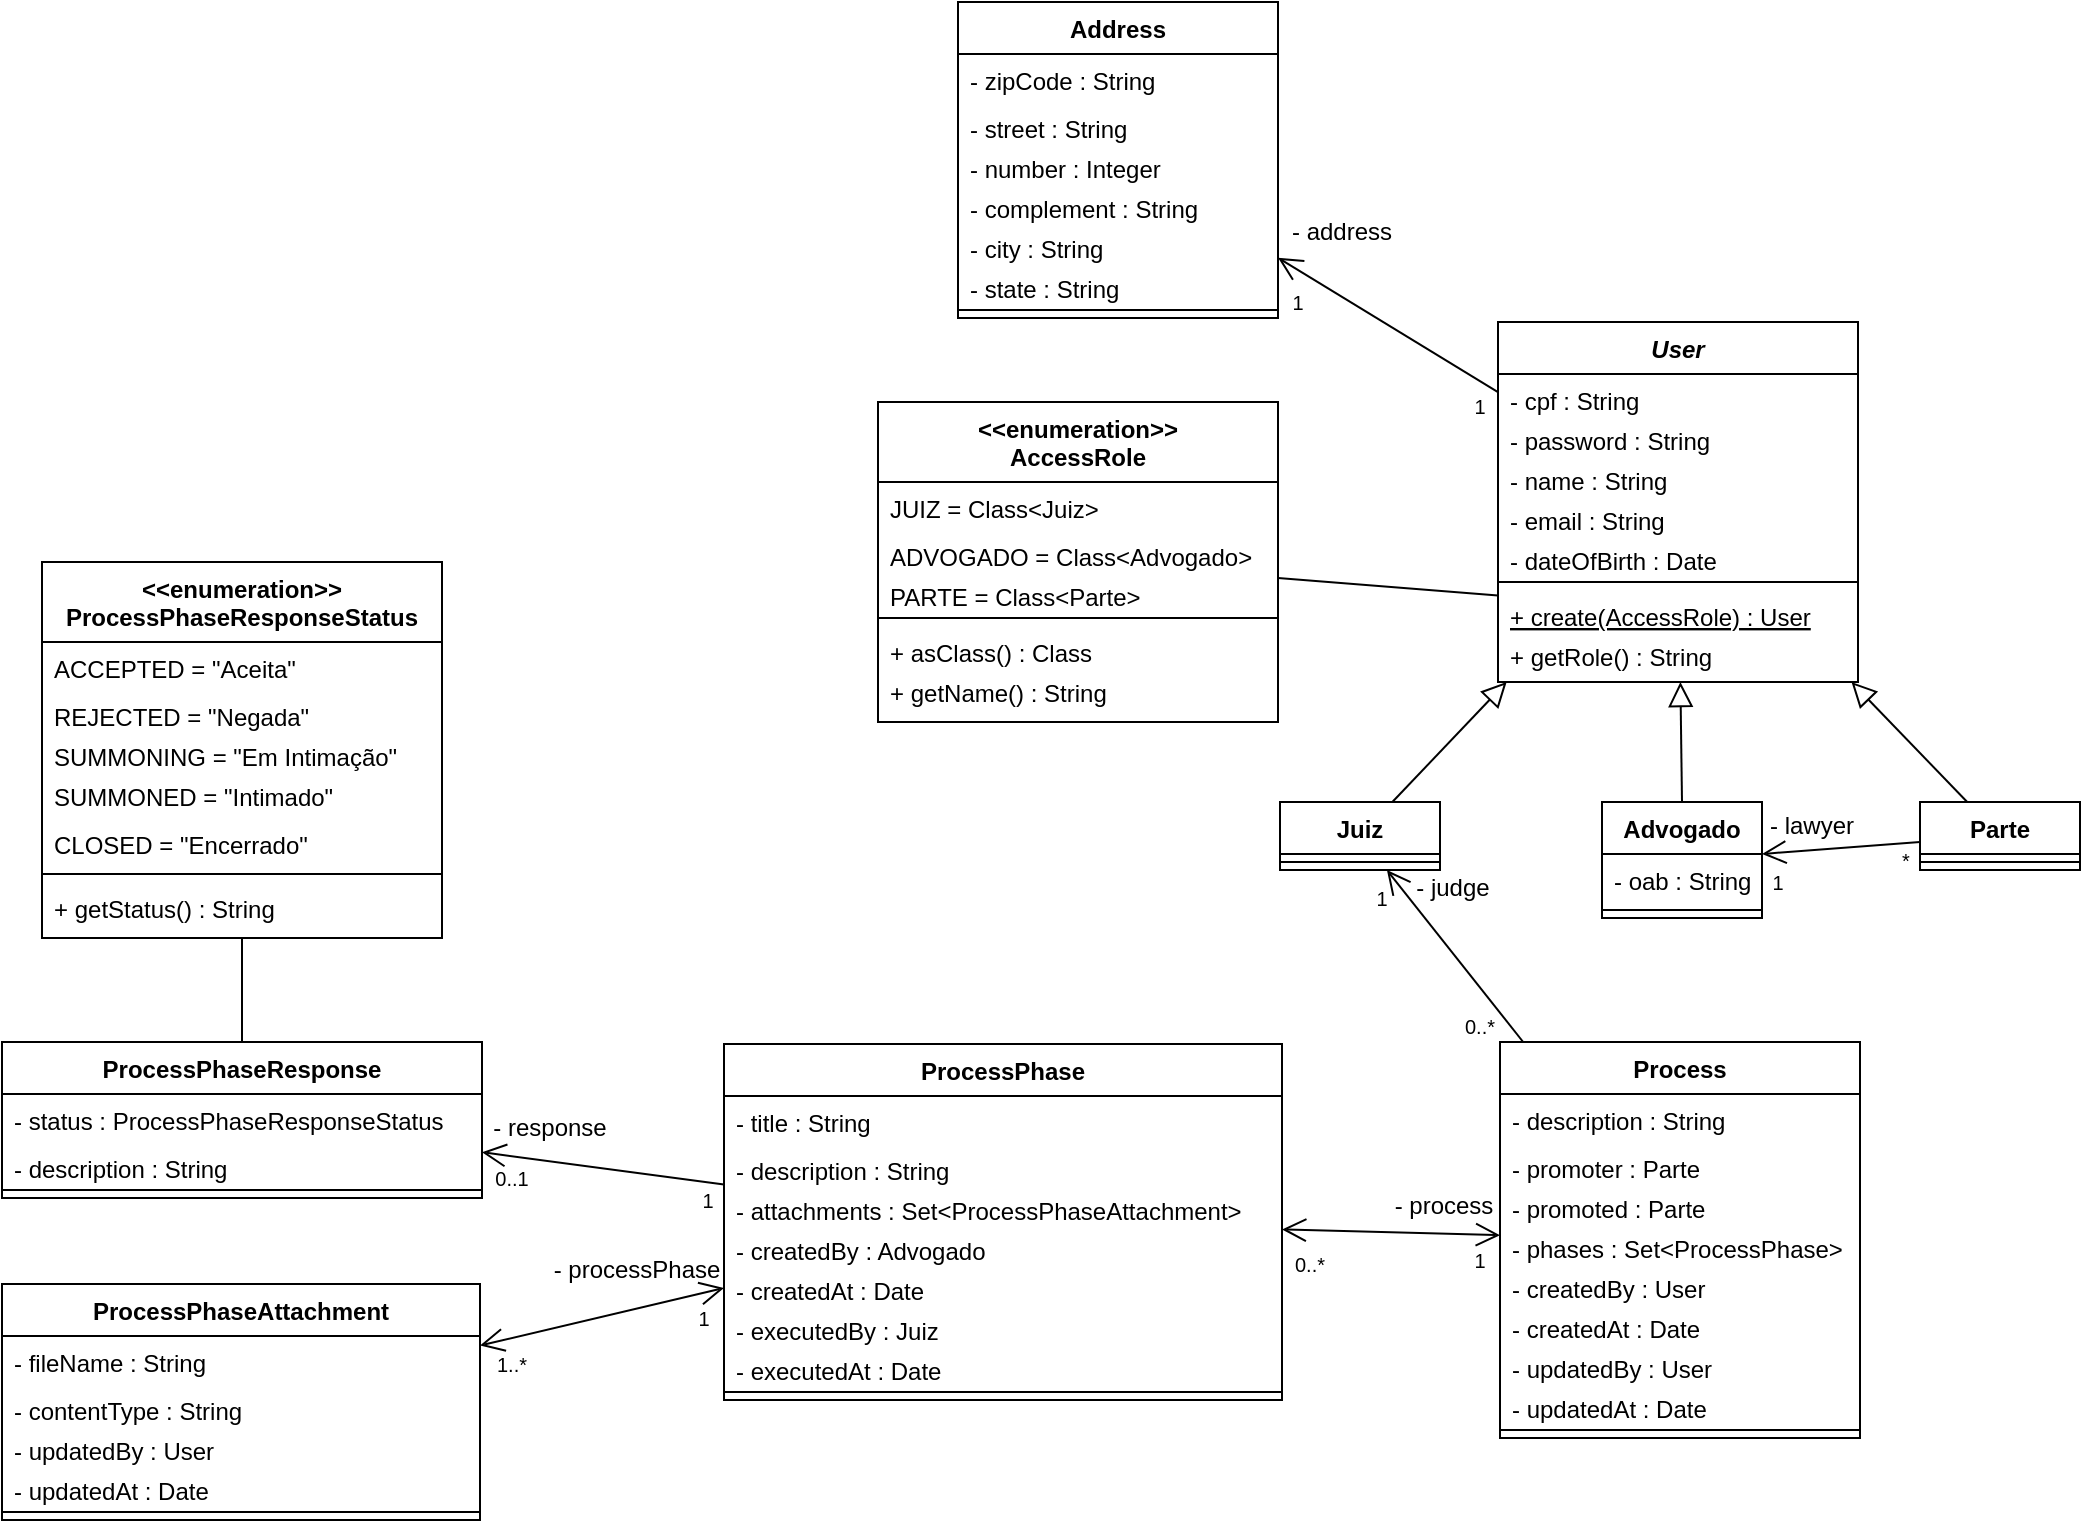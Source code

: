 <mxfile version="13.1.14" type="device"><diagram id="6S3VoRdtZL6RZaNprS9i" name="Page-1"><mxGraphModel dx="2210" dy="1902" grid="1" gridSize="10" guides="1" tooltips="1" connect="1" arrows="1" fold="1" page="1" pageScale="1" pageWidth="850" pageHeight="1100" math="0" shadow="0"><root><mxCell id="0"/><mxCell id="1" parent="0"/><mxCell id="k--A_4t7q9TwzMgmpBIO-10" value="" style="endArrow=open;html=1;endSize=10;startSize=10;endFill=0;" parent="1" source="k--A_4t7q9TwzMgmpBIO-1" target="k--A_4t7q9TwzMgmpBIO-6" edge="1"><mxGeometry width="50" height="50" relative="1" as="geometry"><mxPoint x="400" y="440" as="sourcePoint"/><mxPoint x="450" y="390" as="targetPoint"/></mxGeometry></mxCell><mxCell id="k--A_4t7q9TwzMgmpBIO-11" value="- address" style="text;html=1;strokeColor=none;fillColor=none;align=center;verticalAlign=middle;whiteSpace=wrap;rounded=0;" parent="1" vertex="1"><mxGeometry x="1" y="25" width="60" height="20" as="geometry"/></mxCell><mxCell id="k--A_4t7q9TwzMgmpBIO-12" value="1" style="text;html=1;strokeColor=none;fillColor=none;align=center;verticalAlign=middle;whiteSpace=wrap;rounded=0;fontSize=10;" parent="1" vertex="1"><mxGeometry x="90" y="112" width="20" height="20" as="geometry"/></mxCell><mxCell id="k--A_4t7q9TwzMgmpBIO-13" value="1" style="text;html=1;strokeColor=none;fillColor=none;align=center;verticalAlign=middle;whiteSpace=wrap;rounded=0;fontSize=10;" parent="1" vertex="1"><mxGeometry x="-1" y="60" width="20" height="20" as="geometry"/></mxCell><mxCell id="k--A_4t7q9TwzMgmpBIO-1" value="User" style="swimlane;fontStyle=3;align=center;verticalAlign=top;childLayout=stackLayout;horizontal=1;startSize=26;horizontalStack=0;resizeParent=1;resizeParentMax=0;resizeLast=0;collapsible=1;marginBottom=0;" parent="1" vertex="1"><mxGeometry x="109" y="80" width="180" height="180" as="geometry"/></mxCell><mxCell id="IoMjFtS5wsf2qLpMjMfq-5" value="- cpf : String" style="text;strokeColor=none;fillColor=none;align=left;verticalAlign=top;spacingLeft=4;spacingRight=4;overflow=hidden;rotatable=0;points=[[0,0.5],[1,0.5]];portConstraint=eastwest;" parent="k--A_4t7q9TwzMgmpBIO-1" vertex="1"><mxGeometry y="26" width="180" height="20" as="geometry"/></mxCell><mxCell id="IoMjFtS5wsf2qLpMjMfq-7" value="- password : String" style="text;strokeColor=none;fillColor=none;align=left;verticalAlign=top;spacingLeft=4;spacingRight=4;overflow=hidden;rotatable=0;points=[[0,0.5],[1,0.5]];portConstraint=eastwest;" parent="k--A_4t7q9TwzMgmpBIO-1" vertex="1"><mxGeometry y="46" width="180" height="20" as="geometry"/></mxCell><mxCell id="IoMjFtS5wsf2qLpMjMfq-6" value="- name : String" style="text;strokeColor=none;fillColor=none;align=left;verticalAlign=top;spacingLeft=4;spacingRight=4;overflow=hidden;rotatable=0;points=[[0,0.5],[1,0.5]];portConstraint=eastwest;" parent="k--A_4t7q9TwzMgmpBIO-1" vertex="1"><mxGeometry y="66" width="180" height="20" as="geometry"/></mxCell><mxCell id="k--A_4t7q9TwzMgmpBIO-2" value="- email : String" style="text;strokeColor=none;fillColor=none;align=left;verticalAlign=top;spacingLeft=4;spacingRight=4;overflow=hidden;rotatable=0;points=[[0,0.5],[1,0.5]];portConstraint=eastwest;" parent="k--A_4t7q9TwzMgmpBIO-1" vertex="1"><mxGeometry y="86" width="180" height="20" as="geometry"/></mxCell><mxCell id="S4vUujmIKnq01UKm4JmC-1" value="- dateOfBirth : Date" style="text;strokeColor=none;fillColor=none;align=left;verticalAlign=top;spacingLeft=4;spacingRight=4;overflow=hidden;rotatable=0;points=[[0,0.5],[1,0.5]];portConstraint=eastwest;" vertex="1" parent="k--A_4t7q9TwzMgmpBIO-1"><mxGeometry y="106" width="180" height="20" as="geometry"/></mxCell><mxCell id="k--A_4t7q9TwzMgmpBIO-3" value="" style="line;strokeWidth=1;fillColor=none;align=left;verticalAlign=middle;spacingTop=-1;spacingLeft=3;spacingRight=3;rotatable=0;labelPosition=right;points=[];portConstraint=eastwest;" parent="k--A_4t7q9TwzMgmpBIO-1" vertex="1"><mxGeometry y="126" width="180" height="8" as="geometry"/></mxCell><mxCell id="IoMjFtS5wsf2qLpMjMfq-9" value="+ create(AccessRole) : User" style="text;strokeColor=none;fillColor=none;align=left;verticalAlign=top;spacingLeft=4;spacingRight=4;overflow=hidden;rotatable=0;points=[[0,0.5],[1,0.5]];portConstraint=eastwest;fontStyle=4" parent="k--A_4t7q9TwzMgmpBIO-1" vertex="1"><mxGeometry y="134" width="180" height="20" as="geometry"/></mxCell><mxCell id="IoMjFtS5wsf2qLpMjMfq-10" value="+ getRole() : String" style="text;strokeColor=none;fillColor=none;align=left;verticalAlign=top;spacingLeft=4;spacingRight=4;overflow=hidden;rotatable=0;points=[[0,0.5],[1,0.5]];portConstraint=eastwest;" parent="k--A_4t7q9TwzMgmpBIO-1" vertex="1"><mxGeometry y="154" width="180" height="26" as="geometry"/></mxCell><mxCell id="IoMjFtS5wsf2qLpMjMfq-17" value="Juiz" style="swimlane;fontStyle=1;align=center;verticalAlign=top;childLayout=stackLayout;horizontal=1;startSize=26;horizontalStack=0;resizeParent=1;resizeParentMax=0;resizeLast=0;collapsible=1;marginBottom=0;" parent="1" vertex="1"><mxGeometry y="320" width="80" height="34" as="geometry"/></mxCell><mxCell id="IoMjFtS5wsf2qLpMjMfq-18" value="" style="line;strokeWidth=1;fillColor=none;align=left;verticalAlign=middle;spacingTop=-1;spacingLeft=3;spacingRight=3;rotatable=0;labelPosition=right;points=[];portConstraint=eastwest;" parent="IoMjFtS5wsf2qLpMjMfq-17" vertex="1"><mxGeometry y="26" width="80" height="8" as="geometry"/></mxCell><mxCell id="IoMjFtS5wsf2qLpMjMfq-11" value="Advogado" style="swimlane;fontStyle=1;align=center;verticalAlign=top;childLayout=stackLayout;horizontal=1;startSize=26;horizontalStack=0;resizeParent=1;resizeParentMax=0;resizeLast=0;collapsible=1;marginBottom=0;" parent="1" vertex="1"><mxGeometry x="161" y="320" width="80" height="58" as="geometry"/></mxCell><mxCell id="IoMjFtS5wsf2qLpMjMfq-12" value="- oab : String" style="text;strokeColor=none;fillColor=none;align=left;verticalAlign=top;spacingLeft=4;spacingRight=4;overflow=hidden;rotatable=0;points=[[0,0.5],[1,0.5]];portConstraint=eastwest;" parent="IoMjFtS5wsf2qLpMjMfq-11" vertex="1"><mxGeometry y="26" width="80" height="24" as="geometry"/></mxCell><mxCell id="IoMjFtS5wsf2qLpMjMfq-13" value="" style="line;strokeWidth=1;fillColor=none;align=left;verticalAlign=middle;spacingTop=-1;spacingLeft=3;spacingRight=3;rotatable=0;labelPosition=right;points=[];portConstraint=eastwest;" parent="IoMjFtS5wsf2qLpMjMfq-11" vertex="1"><mxGeometry y="50" width="80" height="8" as="geometry"/></mxCell><mxCell id="IoMjFtS5wsf2qLpMjMfq-14" value="Parte" style="swimlane;fontStyle=1;align=center;verticalAlign=top;childLayout=stackLayout;horizontal=1;startSize=26;horizontalStack=0;resizeParent=1;resizeParentMax=0;resizeLast=0;collapsible=1;marginBottom=0;" parent="1" vertex="1"><mxGeometry x="320" y="320" width="80" height="34" as="geometry"/></mxCell><mxCell id="IoMjFtS5wsf2qLpMjMfq-16" value="" style="line;strokeWidth=1;fillColor=none;align=left;verticalAlign=middle;spacingTop=-1;spacingLeft=3;spacingRight=3;rotatable=0;labelPosition=right;points=[];portConstraint=eastwest;" parent="IoMjFtS5wsf2qLpMjMfq-14" vertex="1"><mxGeometry y="26" width="80" height="8" as="geometry"/></mxCell><mxCell id="IoMjFtS5wsf2qLpMjMfq-19" value="" style="endArrow=open;html=1;endSize=10;startSize=10;endFill=0;" parent="1" source="IoMjFtS5wsf2qLpMjMfq-14" target="IoMjFtS5wsf2qLpMjMfq-11" edge="1"><mxGeometry width="50" height="50" relative="1" as="geometry"><mxPoint x="299" y="299.083" as="sourcePoint"/><mxPoint x="410" y="289.998" as="targetPoint"/></mxGeometry></mxCell><mxCell id="IoMjFtS5wsf2qLpMjMfq-20" value="1" style="text;html=1;strokeColor=none;fillColor=none;align=center;verticalAlign=middle;whiteSpace=wrap;rounded=0;fontSize=10;" parent="1" vertex="1"><mxGeometry x="239" y="350" width="20" height="20" as="geometry"/></mxCell><mxCell id="IoMjFtS5wsf2qLpMjMfq-22" value="- lawyer" style="text;html=1;strokeColor=none;fillColor=none;align=center;verticalAlign=middle;whiteSpace=wrap;rounded=0;" parent="1" vertex="1"><mxGeometry x="236" y="322" width="60" height="20" as="geometry"/></mxCell><mxCell id="IoMjFtS5wsf2qLpMjMfq-23" value="*" style="text;html=1;strokeColor=none;fillColor=none;align=center;verticalAlign=middle;whiteSpace=wrap;rounded=0;fontSize=10;" parent="1" vertex="1"><mxGeometry x="303" y="339" width="20" height="20" as="geometry"/></mxCell><mxCell id="IoMjFtS5wsf2qLpMjMfq-24" value="" style="endArrow=block;html=1;endSize=10;startSize=10;endFill=0;" parent="1" source="IoMjFtS5wsf2qLpMjMfq-14" target="k--A_4t7q9TwzMgmpBIO-1" edge="1"><mxGeometry width="50" height="50" relative="1" as="geometry"><mxPoint x="303" y="282.124" as="sourcePoint"/><mxPoint x="414" y="260.003" as="targetPoint"/></mxGeometry></mxCell><mxCell id="IoMjFtS5wsf2qLpMjMfq-25" value="" style="endArrow=block;html=1;endSize=10;startSize=10;endFill=0;exitX=0.5;exitY=0;exitDx=0;exitDy=0;" parent="1" source="IoMjFtS5wsf2qLpMjMfq-11" target="k--A_4t7q9TwzMgmpBIO-1" edge="1"><mxGeometry width="50" height="50" relative="1" as="geometry"><mxPoint x="354.537" y="330" as="sourcePoint"/><mxPoint x="240" y="270" as="targetPoint"/></mxGeometry></mxCell><mxCell id="IoMjFtS5wsf2qLpMjMfq-26" value="" style="endArrow=block;html=1;endSize=10;startSize=10;endFill=0;" parent="1" source="IoMjFtS5wsf2qLpMjMfq-17" target="k--A_4t7q9TwzMgmpBIO-1" edge="1"><mxGeometry width="50" height="50" relative="1" as="geometry"><mxPoint x="211" y="330" as="sourcePoint"/><mxPoint x="210" y="250" as="targetPoint"/></mxGeometry></mxCell><mxCell id="IoMjFtS5wsf2qLpMjMfq-42" value="" style="endArrow=none;html=1;endSize=10;startSize=10;endFill=0;" parent="1" source="IoMjFtS5wsf2qLpMjMfq-9" target="IoMjFtS5wsf2qLpMjMfq-32" edge="1"><mxGeometry width="50" height="50" relative="1" as="geometry"><mxPoint x="320.001" y="215" as="sourcePoint"/><mxPoint x="391.866" y="135" as="targetPoint"/></mxGeometry></mxCell><mxCell id="k--A_4t7q9TwzMgmpBIO-6" value="Address" style="swimlane;fontStyle=1;align=center;verticalAlign=top;childLayout=stackLayout;horizontal=1;startSize=26;horizontalStack=0;resizeParent=1;resizeParentMax=0;resizeLast=0;collapsible=1;marginBottom=0;" parent="1" vertex="1"><mxGeometry x="-161" y="-80" width="160" height="158" as="geometry"/></mxCell><mxCell id="k--A_4t7q9TwzMgmpBIO-7" value="- zipCode : String" style="text;strokeColor=none;fillColor=none;align=left;verticalAlign=top;spacingLeft=4;spacingRight=4;overflow=hidden;rotatable=0;points=[[0,0.5],[1,0.5]];portConstraint=eastwest;" parent="k--A_4t7q9TwzMgmpBIO-6" vertex="1"><mxGeometry y="26" width="160" height="24" as="geometry"/></mxCell><mxCell id="IoMjFtS5wsf2qLpMjMfq-28" value="- street : String" style="text;strokeColor=none;fillColor=none;align=left;verticalAlign=top;spacingLeft=4;spacingRight=4;overflow=hidden;rotatable=0;points=[[0,0.5],[1,0.5]];portConstraint=eastwest;" parent="k--A_4t7q9TwzMgmpBIO-6" vertex="1"><mxGeometry y="50" width="160" height="20" as="geometry"/></mxCell><mxCell id="IoMjFtS5wsf2qLpMjMfq-29" value="- number : Integer" style="text;strokeColor=none;fillColor=none;align=left;verticalAlign=top;spacingLeft=4;spacingRight=4;overflow=hidden;rotatable=0;points=[[0,0.5],[1,0.5]];portConstraint=eastwest;" parent="k--A_4t7q9TwzMgmpBIO-6" vertex="1"><mxGeometry y="70" width="160" height="20" as="geometry"/></mxCell><mxCell id="IoMjFtS5wsf2qLpMjMfq-30" value="- complement : String" style="text;strokeColor=none;fillColor=none;align=left;verticalAlign=top;spacingLeft=4;spacingRight=4;overflow=hidden;rotatable=0;points=[[0,0.5],[1,0.5]];portConstraint=eastwest;" parent="k--A_4t7q9TwzMgmpBIO-6" vertex="1"><mxGeometry y="90" width="160" height="20" as="geometry"/></mxCell><mxCell id="IoMjFtS5wsf2qLpMjMfq-31" value="- city : String" style="text;strokeColor=none;fillColor=none;align=left;verticalAlign=top;spacingLeft=4;spacingRight=4;overflow=hidden;rotatable=0;points=[[0,0.5],[1,0.5]];portConstraint=eastwest;" parent="k--A_4t7q9TwzMgmpBIO-6" vertex="1"><mxGeometry y="110" width="160" height="20" as="geometry"/></mxCell><mxCell id="IoMjFtS5wsf2qLpMjMfq-27" value="- state : String" style="text;strokeColor=none;fillColor=none;align=left;verticalAlign=top;spacingLeft=4;spacingRight=4;overflow=hidden;rotatable=0;points=[[0,0.5],[1,0.5]];portConstraint=eastwest;" parent="k--A_4t7q9TwzMgmpBIO-6" vertex="1"><mxGeometry y="130" width="160" height="20" as="geometry"/></mxCell><mxCell id="k--A_4t7q9TwzMgmpBIO-8" value="" style="line;strokeWidth=1;fillColor=none;align=left;verticalAlign=middle;spacingTop=-1;spacingLeft=3;spacingRight=3;rotatable=0;labelPosition=right;points=[];portConstraint=eastwest;" parent="k--A_4t7q9TwzMgmpBIO-6" vertex="1"><mxGeometry y="150" width="160" height="8" as="geometry"/></mxCell><mxCell id="IoMjFtS5wsf2qLpMjMfq-32" value="&lt;&lt;enumeration&gt;&gt;&#10;AccessRole" style="swimlane;fontStyle=1;align=center;verticalAlign=top;childLayout=stackLayout;horizontal=1;startSize=40;horizontalStack=0;resizeParent=1;resizeParentMax=0;resizeLast=0;collapsible=1;marginBottom=0;" parent="1" vertex="1"><mxGeometry x="-201" y="120" width="200" height="160" as="geometry"/></mxCell><mxCell id="IoMjFtS5wsf2qLpMjMfq-33" value="JUIZ = Class&lt;Juiz&gt;" style="text;strokeColor=none;fillColor=none;align=left;verticalAlign=top;spacingLeft=4;spacingRight=4;overflow=hidden;rotatable=0;points=[[0,0.5],[1,0.5]];portConstraint=eastwest;" parent="IoMjFtS5wsf2qLpMjMfq-32" vertex="1"><mxGeometry y="40" width="200" height="24" as="geometry"/></mxCell><mxCell id="IoMjFtS5wsf2qLpMjMfq-34" value="ADVOGADO = Class&lt;Advogado&gt;" style="text;strokeColor=none;fillColor=none;align=left;verticalAlign=top;spacingLeft=4;spacingRight=4;overflow=hidden;rotatable=0;points=[[0,0.5],[1,0.5]];portConstraint=eastwest;" parent="IoMjFtS5wsf2qLpMjMfq-32" vertex="1"><mxGeometry y="64" width="200" height="20" as="geometry"/></mxCell><mxCell id="IoMjFtS5wsf2qLpMjMfq-35" value="PARTE = Class&lt;Parte&gt;" style="text;strokeColor=none;fillColor=none;align=left;verticalAlign=top;spacingLeft=4;spacingRight=4;overflow=hidden;rotatable=0;points=[[0,0.5],[1,0.5]];portConstraint=eastwest;" parent="IoMjFtS5wsf2qLpMjMfq-32" vertex="1"><mxGeometry y="84" width="200" height="20" as="geometry"/></mxCell><mxCell id="IoMjFtS5wsf2qLpMjMfq-39" value="" style="line;strokeWidth=1;fillColor=none;align=left;verticalAlign=middle;spacingTop=-1;spacingLeft=3;spacingRight=3;rotatable=0;labelPosition=right;points=[];portConstraint=eastwest;" parent="IoMjFtS5wsf2qLpMjMfq-32" vertex="1"><mxGeometry y="104" width="200" height="8" as="geometry"/></mxCell><mxCell id="IoMjFtS5wsf2qLpMjMfq-40" value="+ asClass() : Class" style="text;strokeColor=none;fillColor=none;align=left;verticalAlign=top;spacingLeft=4;spacingRight=4;overflow=hidden;rotatable=0;points=[[0,0.5],[1,0.5]];portConstraint=eastwest;" parent="IoMjFtS5wsf2qLpMjMfq-32" vertex="1"><mxGeometry y="112" width="200" height="20" as="geometry"/></mxCell><mxCell id="IoMjFtS5wsf2qLpMjMfq-41" value="+ getName() : String" style="text;strokeColor=none;fillColor=none;align=left;verticalAlign=top;spacingLeft=4;spacingRight=4;overflow=hidden;rotatable=0;points=[[0,0.5],[1,0.5]];portConstraint=eastwest;" parent="IoMjFtS5wsf2qLpMjMfq-32" vertex="1"><mxGeometry y="132" width="200" height="28" as="geometry"/></mxCell><mxCell id="IoMjFtS5wsf2qLpMjMfq-43" value="Process" style="swimlane;fontStyle=1;align=center;verticalAlign=top;childLayout=stackLayout;horizontal=1;startSize=26;horizontalStack=0;resizeParent=1;resizeParentMax=0;resizeLast=0;collapsible=1;marginBottom=0;" parent="1" vertex="1"><mxGeometry x="110" y="440" width="180" height="198" as="geometry"/></mxCell><mxCell id="IoMjFtS5wsf2qLpMjMfq-44" value="- description : String" style="text;strokeColor=none;fillColor=none;align=left;verticalAlign=top;spacingLeft=4;spacingRight=4;overflow=hidden;rotatable=0;points=[[0,0.5],[1,0.5]];portConstraint=eastwest;" parent="IoMjFtS5wsf2qLpMjMfq-43" vertex="1"><mxGeometry y="26" width="180" height="24" as="geometry"/></mxCell><mxCell id="IoMjFtS5wsf2qLpMjMfq-46" value="- promoter : Parte" style="text;strokeColor=none;fillColor=none;align=left;verticalAlign=top;spacingLeft=4;spacingRight=4;overflow=hidden;rotatable=0;points=[[0,0.5],[1,0.5]];portConstraint=eastwest;" parent="IoMjFtS5wsf2qLpMjMfq-43" vertex="1"><mxGeometry y="50" width="180" height="20" as="geometry"/></mxCell><mxCell id="IoMjFtS5wsf2qLpMjMfq-47" value="- promoted : Parte" style="text;strokeColor=none;fillColor=none;align=left;verticalAlign=top;spacingLeft=4;spacingRight=4;overflow=hidden;rotatable=0;points=[[0,0.5],[1,0.5]];portConstraint=eastwest;" parent="IoMjFtS5wsf2qLpMjMfq-43" vertex="1"><mxGeometry y="70" width="180" height="20" as="geometry"/></mxCell><mxCell id="IoMjFtS5wsf2qLpMjMfq-48" value="- phases : Set&lt;ProcessPhase&gt;" style="text;strokeColor=none;fillColor=none;align=left;verticalAlign=top;spacingLeft=4;spacingRight=4;overflow=hidden;rotatable=0;points=[[0,0.5],[1,0.5]];portConstraint=eastwest;" parent="IoMjFtS5wsf2qLpMjMfq-43" vertex="1"><mxGeometry y="90" width="180" height="20" as="geometry"/></mxCell><mxCell id="IoMjFtS5wsf2qLpMjMfq-58" value="- createdBy : User" style="text;strokeColor=none;fillColor=none;align=left;verticalAlign=top;spacingLeft=4;spacingRight=4;overflow=hidden;rotatable=0;points=[[0,0.5],[1,0.5]];portConstraint=eastwest;" parent="IoMjFtS5wsf2qLpMjMfq-43" vertex="1"><mxGeometry y="110" width="180" height="20" as="geometry"/></mxCell><mxCell id="IoMjFtS5wsf2qLpMjMfq-59" value="- createdAt : Date" style="text;strokeColor=none;fillColor=none;align=left;verticalAlign=top;spacingLeft=4;spacingRight=4;overflow=hidden;rotatable=0;points=[[0,0.5],[1,0.5]];portConstraint=eastwest;" parent="IoMjFtS5wsf2qLpMjMfq-43" vertex="1"><mxGeometry y="130" width="180" height="20" as="geometry"/></mxCell><mxCell id="IoMjFtS5wsf2qLpMjMfq-61" value="- updatedBy : User" style="text;strokeColor=none;fillColor=none;align=left;verticalAlign=top;spacingLeft=4;spacingRight=4;overflow=hidden;rotatable=0;points=[[0,0.5],[1,0.5]];portConstraint=eastwest;" parent="IoMjFtS5wsf2qLpMjMfq-43" vertex="1"><mxGeometry y="150" width="180" height="20" as="geometry"/></mxCell><mxCell id="IoMjFtS5wsf2qLpMjMfq-60" value="- updatedAt : Date" style="text;strokeColor=none;fillColor=none;align=left;verticalAlign=top;spacingLeft=4;spacingRight=4;overflow=hidden;rotatable=0;points=[[0,0.5],[1,0.5]];portConstraint=eastwest;" parent="IoMjFtS5wsf2qLpMjMfq-43" vertex="1"><mxGeometry y="170" width="180" height="20" as="geometry"/></mxCell><mxCell id="IoMjFtS5wsf2qLpMjMfq-50" value="" style="line;strokeWidth=1;fillColor=none;align=left;verticalAlign=middle;spacingTop=-1;spacingLeft=3;spacingRight=3;rotatable=0;labelPosition=right;points=[];portConstraint=eastwest;" parent="IoMjFtS5wsf2qLpMjMfq-43" vertex="1"><mxGeometry y="190" width="180" height="8" as="geometry"/></mxCell><mxCell id="IoMjFtS5wsf2qLpMjMfq-83" value="" style="endArrow=open;html=1;endSize=10;startSize=10;endFill=0;startArrow=open;startFill=0;" parent="1" source="IoMjFtS5wsf2qLpMjMfq-51" target="IoMjFtS5wsf2qLpMjMfq-65" edge="1"><mxGeometry width="50" height="50" relative="1" as="geometry"><mxPoint x="-279" y="638.987" as="sourcePoint"/><mxPoint x="-409" y="489.38" as="targetPoint"/></mxGeometry></mxCell><mxCell id="IoMjFtS5wsf2qLpMjMfq-84" value="- processPhase" style="text;html=1;strokeColor=none;fillColor=none;align=center;verticalAlign=middle;whiteSpace=wrap;rounded=0;" parent="1" vertex="1"><mxGeometry x="-367" y="544" width="91" height="20" as="geometry"/></mxCell><mxCell id="IoMjFtS5wsf2qLpMjMfq-85" value="1" style="text;html=1;strokeColor=none;fillColor=none;align=center;verticalAlign=middle;whiteSpace=wrap;rounded=0;fontSize=10;" parent="1" vertex="1"><mxGeometry x="-298" y="568" width="20" height="20" as="geometry"/></mxCell><mxCell id="IoMjFtS5wsf2qLpMjMfq-86" value="1..*" style="text;html=1;strokeColor=none;fillColor=none;align=center;verticalAlign=middle;whiteSpace=wrap;rounded=0;fontSize=10;" parent="1" vertex="1"><mxGeometry x="-400" y="591" width="32" height="20" as="geometry"/></mxCell><mxCell id="IoMjFtS5wsf2qLpMjMfq-87" value="" style="endArrow=open;html=1;endSize=10;startSize=10;endFill=0;" parent="1" source="IoMjFtS5wsf2qLpMjMfq-51" target="IoMjFtS5wsf2qLpMjMfq-74" edge="1"><mxGeometry width="50" height="50" relative="1" as="geometry"><mxPoint x="-277" y="664.25" as="sourcePoint"/><mxPoint x="-387" y="601" as="targetPoint"/></mxGeometry></mxCell><mxCell id="IoMjFtS5wsf2qLpMjMfq-88" value="- response" style="text;html=1;strokeColor=none;fillColor=none;align=center;verticalAlign=middle;whiteSpace=wrap;rounded=0;" parent="1" vertex="1"><mxGeometry x="-400" y="473" width="70" height="20" as="geometry"/></mxCell><mxCell id="IoMjFtS5wsf2qLpMjMfq-89" value="1" style="text;html=1;strokeColor=none;fillColor=none;align=center;verticalAlign=middle;whiteSpace=wrap;rounded=0;fontSize=10;" parent="1" vertex="1"><mxGeometry x="-296" y="509" width="20" height="20" as="geometry"/></mxCell><mxCell id="IoMjFtS5wsf2qLpMjMfq-90" value="0..1" style="text;html=1;strokeColor=none;fillColor=none;align=center;verticalAlign=middle;whiteSpace=wrap;rounded=0;fontSize=10;" parent="1" vertex="1"><mxGeometry x="-400" y="498" width="32" height="20" as="geometry"/></mxCell><mxCell id="IoMjFtS5wsf2qLpMjMfq-51" value="ProcessPhase" style="swimlane;fontStyle=1;align=center;verticalAlign=top;childLayout=stackLayout;horizontal=1;startSize=26;horizontalStack=0;resizeParent=1;resizeParentMax=0;resizeLast=0;collapsible=1;marginBottom=0;" parent="1" vertex="1"><mxGeometry x="-278" y="441" width="279" height="178" as="geometry"/></mxCell><mxCell id="IoMjFtS5wsf2qLpMjMfq-52" value="- title : String" style="text;strokeColor=none;fillColor=none;align=left;verticalAlign=top;spacingLeft=4;spacingRight=4;overflow=hidden;rotatable=0;points=[[0,0.5],[1,0.5]];portConstraint=eastwest;" parent="IoMjFtS5wsf2qLpMjMfq-51" vertex="1"><mxGeometry y="26" width="279" height="24" as="geometry"/></mxCell><mxCell id="IoMjFtS5wsf2qLpMjMfq-53" value="- description : String" style="text;strokeColor=none;fillColor=none;align=left;verticalAlign=top;spacingLeft=4;spacingRight=4;overflow=hidden;rotatable=0;points=[[0,0.5],[1,0.5]];portConstraint=eastwest;" parent="IoMjFtS5wsf2qLpMjMfq-51" vertex="1"><mxGeometry y="50" width="279" height="20" as="geometry"/></mxCell><mxCell id="IoMjFtS5wsf2qLpMjMfq-54" value="- attachments : Set&lt;ProcessPhaseAttachment&gt;" style="text;strokeColor=none;fillColor=none;align=left;verticalAlign=top;spacingLeft=4;spacingRight=4;overflow=hidden;rotatable=0;points=[[0,0.5],[1,0.5]];portConstraint=eastwest;" parent="IoMjFtS5wsf2qLpMjMfq-51" vertex="1"><mxGeometry y="70" width="279" height="20" as="geometry"/></mxCell><mxCell id="IoMjFtS5wsf2qLpMjMfq-55" value="- createdBy : Advogado" style="text;strokeColor=none;fillColor=none;align=left;verticalAlign=top;spacingLeft=4;spacingRight=4;overflow=hidden;rotatable=0;points=[[0,0.5],[1,0.5]];portConstraint=eastwest;" parent="IoMjFtS5wsf2qLpMjMfq-51" vertex="1"><mxGeometry y="90" width="279" height="20" as="geometry"/></mxCell><mxCell id="IoMjFtS5wsf2qLpMjMfq-62" value="- createdAt : Date" style="text;strokeColor=none;fillColor=none;align=left;verticalAlign=top;spacingLeft=4;spacingRight=4;overflow=hidden;rotatable=0;points=[[0,0.5],[1,0.5]];portConstraint=eastwest;" parent="IoMjFtS5wsf2qLpMjMfq-51" vertex="1"><mxGeometry y="110" width="279" height="20" as="geometry"/></mxCell><mxCell id="IoMjFtS5wsf2qLpMjMfq-63" value="- executedBy : Juiz" style="text;strokeColor=none;fillColor=none;align=left;verticalAlign=top;spacingLeft=4;spacingRight=4;overflow=hidden;rotatable=0;points=[[0,0.5],[1,0.5]];portConstraint=eastwest;" parent="IoMjFtS5wsf2qLpMjMfq-51" vertex="1"><mxGeometry y="130" width="279" height="20" as="geometry"/></mxCell><mxCell id="IoMjFtS5wsf2qLpMjMfq-64" value="- executedAt : Date" style="text;strokeColor=none;fillColor=none;align=left;verticalAlign=top;spacingLeft=4;spacingRight=4;overflow=hidden;rotatable=0;points=[[0,0.5],[1,0.5]];portConstraint=eastwest;" parent="IoMjFtS5wsf2qLpMjMfq-51" vertex="1"><mxGeometry y="150" width="279" height="20" as="geometry"/></mxCell><mxCell id="IoMjFtS5wsf2qLpMjMfq-57" value="" style="line;strokeWidth=1;fillColor=none;align=left;verticalAlign=middle;spacingTop=-1;spacingLeft=3;spacingRight=3;rotatable=0;labelPosition=right;points=[];portConstraint=eastwest;" parent="IoMjFtS5wsf2qLpMjMfq-51" vertex="1"><mxGeometry y="170" width="279" height="8" as="geometry"/></mxCell><mxCell id="IoMjFtS5wsf2qLpMjMfq-65" value="ProcessPhaseAttachment" style="swimlane;fontStyle=1;align=center;verticalAlign=top;childLayout=stackLayout;horizontal=1;startSize=26;horizontalStack=0;resizeParent=1;resizeParentMax=0;resizeLast=0;collapsible=1;marginBottom=0;" parent="1" vertex="1"><mxGeometry x="-639" y="561" width="239" height="118" as="geometry"/></mxCell><mxCell id="IoMjFtS5wsf2qLpMjMfq-66" value="- fileName : String" style="text;strokeColor=none;fillColor=none;align=left;verticalAlign=top;spacingLeft=4;spacingRight=4;overflow=hidden;rotatable=0;points=[[0,0.5],[1,0.5]];portConstraint=eastwest;" parent="IoMjFtS5wsf2qLpMjMfq-65" vertex="1"><mxGeometry y="26" width="239" height="24" as="geometry"/></mxCell><mxCell id="IoMjFtS5wsf2qLpMjMfq-67" value="- contentType : String" style="text;strokeColor=none;fillColor=none;align=left;verticalAlign=top;spacingLeft=4;spacingRight=4;overflow=hidden;rotatable=0;points=[[0,0.5],[1,0.5]];portConstraint=eastwest;" parent="IoMjFtS5wsf2qLpMjMfq-65" vertex="1"><mxGeometry y="50" width="239" height="20" as="geometry"/></mxCell><mxCell id="IoMjFtS5wsf2qLpMjMfq-69" value="- updatedBy : User" style="text;strokeColor=none;fillColor=none;align=left;verticalAlign=top;spacingLeft=4;spacingRight=4;overflow=hidden;rotatable=0;points=[[0,0.5],[1,0.5]];portConstraint=eastwest;" parent="IoMjFtS5wsf2qLpMjMfq-65" vertex="1"><mxGeometry y="70" width="239" height="20" as="geometry"/></mxCell><mxCell id="IoMjFtS5wsf2qLpMjMfq-70" value="- updatedAt : Date" style="text;strokeColor=none;fillColor=none;align=left;verticalAlign=top;spacingLeft=4;spacingRight=4;overflow=hidden;rotatable=0;points=[[0,0.5],[1,0.5]];portConstraint=eastwest;" parent="IoMjFtS5wsf2qLpMjMfq-65" vertex="1"><mxGeometry y="90" width="239" height="20" as="geometry"/></mxCell><mxCell id="IoMjFtS5wsf2qLpMjMfq-73" value="" style="line;strokeWidth=1;fillColor=none;align=left;verticalAlign=middle;spacingTop=-1;spacingLeft=3;spacingRight=3;rotatable=0;labelPosition=right;points=[];portConstraint=eastwest;" parent="IoMjFtS5wsf2qLpMjMfq-65" vertex="1"><mxGeometry y="110" width="239" height="8" as="geometry"/></mxCell><mxCell id="IoMjFtS5wsf2qLpMjMfq-74" value="ProcessPhaseResponse" style="swimlane;fontStyle=1;align=center;verticalAlign=top;childLayout=stackLayout;horizontal=1;startSize=26;horizontalStack=0;resizeParent=1;resizeParentMax=0;resizeLast=0;collapsible=1;marginBottom=0;" parent="1" vertex="1"><mxGeometry x="-639" y="440" width="240" height="78" as="geometry"/></mxCell><mxCell id="IoMjFtS5wsf2qLpMjMfq-75" value="- status : ProcessPhaseResponseStatus" style="text;strokeColor=none;fillColor=none;align=left;verticalAlign=top;spacingLeft=4;spacingRight=4;overflow=hidden;rotatable=0;points=[[0,0.5],[1,0.5]];portConstraint=eastwest;" parent="IoMjFtS5wsf2qLpMjMfq-74" vertex="1"><mxGeometry y="26" width="240" height="24" as="geometry"/></mxCell><mxCell id="IoMjFtS5wsf2qLpMjMfq-76" value="- description : String" style="text;strokeColor=none;fillColor=none;align=left;verticalAlign=top;spacingLeft=4;spacingRight=4;overflow=hidden;rotatable=0;points=[[0,0.5],[1,0.5]];portConstraint=eastwest;" parent="IoMjFtS5wsf2qLpMjMfq-74" vertex="1"><mxGeometry y="50" width="240" height="20" as="geometry"/></mxCell><mxCell id="IoMjFtS5wsf2qLpMjMfq-82" value="" style="line;strokeWidth=1;fillColor=none;align=left;verticalAlign=middle;spacingTop=-1;spacingLeft=3;spacingRight=3;rotatable=0;labelPosition=right;points=[];portConstraint=eastwest;" parent="IoMjFtS5wsf2qLpMjMfq-74" vertex="1"><mxGeometry y="70" width="240" height="8" as="geometry"/></mxCell><mxCell id="IoMjFtS5wsf2qLpMjMfq-91" value="" style="endArrow=open;html=1;endSize=10;startSize=10;endFill=0;startArrow=open;startFill=0;" parent="1" source="IoMjFtS5wsf2qLpMjMfq-43" target="IoMjFtS5wsf2qLpMjMfq-51" edge="1"><mxGeometry width="50" height="50" relative="1" as="geometry"><mxPoint x="91" y="521.302" as="sourcePoint"/><mxPoint x="-30" y="505.084" as="targetPoint"/></mxGeometry></mxCell><mxCell id="IoMjFtS5wsf2qLpMjMfq-92" value="- process" style="text;html=1;strokeColor=none;fillColor=none;align=center;verticalAlign=middle;whiteSpace=wrap;rounded=0;" parent="1" vertex="1"><mxGeometry x="52" y="512" width="60" height="20" as="geometry"/></mxCell><mxCell id="IoMjFtS5wsf2qLpMjMfq-94" value="0..*" style="text;html=1;strokeColor=none;fillColor=none;align=center;verticalAlign=middle;whiteSpace=wrap;rounded=0;fontSize=10;" parent="1" vertex="1"><mxGeometry x="-1" y="541" width="32" height="20" as="geometry"/></mxCell><mxCell id="IoMjFtS5wsf2qLpMjMfq-95" value="1" style="text;html=1;strokeColor=none;fillColor=none;align=center;verticalAlign=middle;whiteSpace=wrap;rounded=0;fontSize=10;" parent="1" vertex="1"><mxGeometry x="90" y="539" width="20" height="20" as="geometry"/></mxCell><mxCell id="IoMjFtS5wsf2qLpMjMfq-96" value="" style="endArrow=open;html=1;endSize=10;startSize=10;endFill=0;" parent="1" source="IoMjFtS5wsf2qLpMjMfq-43" target="IoMjFtS5wsf2qLpMjMfq-17" edge="1"><mxGeometry width="50" height="50" relative="1" as="geometry"><mxPoint x="190" y="433.25" as="sourcePoint"/><mxPoint x="80" y="370" as="targetPoint"/></mxGeometry></mxCell><mxCell id="IoMjFtS5wsf2qLpMjMfq-97" value="- judge" style="text;html=1;strokeColor=none;fillColor=none;align=center;verticalAlign=middle;whiteSpace=wrap;rounded=0;" parent="1" vertex="1"><mxGeometry x="63" y="353" width="47" height="20" as="geometry"/></mxCell><mxCell id="IoMjFtS5wsf2qLpMjMfq-98" value="1" style="text;html=1;strokeColor=none;fillColor=none;align=center;verticalAlign=middle;whiteSpace=wrap;rounded=0;fontSize=10;" parent="1" vertex="1"><mxGeometry x="41" y="358" width="20" height="20" as="geometry"/></mxCell><mxCell id="IoMjFtS5wsf2qLpMjMfq-100" value="0..*" style="text;html=1;strokeColor=none;fillColor=none;align=center;verticalAlign=middle;whiteSpace=wrap;rounded=0;fontSize=10;" parent="1" vertex="1"><mxGeometry x="84" y="422" width="32" height="20" as="geometry"/></mxCell><mxCell id="IoMjFtS5wsf2qLpMjMfq-101" value="&lt;&lt;enumeration&gt;&gt;&#10;ProcessPhaseResponseStatus" style="swimlane;fontStyle=1;align=center;verticalAlign=top;childLayout=stackLayout;horizontal=1;startSize=40;horizontalStack=0;resizeParent=1;resizeParentMax=0;resizeLast=0;collapsible=1;marginBottom=0;" parent="1" vertex="1"><mxGeometry x="-619" y="200" width="200" height="188" as="geometry"/></mxCell><mxCell id="IoMjFtS5wsf2qLpMjMfq-102" value="ACCEPTED = &quot;Aceita&quot;" style="text;strokeColor=none;fillColor=none;align=left;verticalAlign=top;spacingLeft=4;spacingRight=4;overflow=hidden;rotatable=0;points=[[0,0.5],[1,0.5]];portConstraint=eastwest;" parent="IoMjFtS5wsf2qLpMjMfq-101" vertex="1"><mxGeometry y="40" width="200" height="24" as="geometry"/></mxCell><mxCell id="IoMjFtS5wsf2qLpMjMfq-103" value="REJECTED = &quot;Negada&quot;" style="text;strokeColor=none;fillColor=none;align=left;verticalAlign=top;spacingLeft=4;spacingRight=4;overflow=hidden;rotatable=0;points=[[0,0.5],[1,0.5]];portConstraint=eastwest;" parent="IoMjFtS5wsf2qLpMjMfq-101" vertex="1"><mxGeometry y="64" width="200" height="20" as="geometry"/></mxCell><mxCell id="IoMjFtS5wsf2qLpMjMfq-104" value="SUMMONING = &quot;Em Intimação&quot;" style="text;strokeColor=none;fillColor=none;align=left;verticalAlign=top;spacingLeft=4;spacingRight=4;overflow=hidden;rotatable=0;points=[[0,0.5],[1,0.5]];portConstraint=eastwest;" parent="IoMjFtS5wsf2qLpMjMfq-101" vertex="1"><mxGeometry y="84" width="200" height="20" as="geometry"/></mxCell><mxCell id="IoMjFtS5wsf2qLpMjMfq-109" value="SUMMONED = &quot;Intimado&quot;" style="text;strokeColor=none;fillColor=none;align=left;verticalAlign=top;spacingLeft=4;spacingRight=4;overflow=hidden;rotatable=0;points=[[0,0.5],[1,0.5]];portConstraint=eastwest;" parent="IoMjFtS5wsf2qLpMjMfq-101" vertex="1"><mxGeometry y="104" width="200" height="24" as="geometry"/></mxCell><mxCell id="IoMjFtS5wsf2qLpMjMfq-108" value="CLOSED = &quot;Encerrado&quot;" style="text;strokeColor=none;fillColor=none;align=left;verticalAlign=top;spacingLeft=4;spacingRight=4;overflow=hidden;rotatable=0;points=[[0,0.5],[1,0.5]];portConstraint=eastwest;" parent="IoMjFtS5wsf2qLpMjMfq-101" vertex="1"><mxGeometry y="128" width="200" height="24" as="geometry"/></mxCell><mxCell id="IoMjFtS5wsf2qLpMjMfq-105" value="" style="line;strokeWidth=1;fillColor=none;align=left;verticalAlign=middle;spacingTop=-1;spacingLeft=3;spacingRight=3;rotatable=0;labelPosition=right;points=[];portConstraint=eastwest;" parent="IoMjFtS5wsf2qLpMjMfq-101" vertex="1"><mxGeometry y="152" width="200" height="8" as="geometry"/></mxCell><mxCell id="IoMjFtS5wsf2qLpMjMfq-107" value="+ getStatus() : String" style="text;strokeColor=none;fillColor=none;align=left;verticalAlign=top;spacingLeft=4;spacingRight=4;overflow=hidden;rotatable=0;points=[[0,0.5],[1,0.5]];portConstraint=eastwest;" parent="IoMjFtS5wsf2qLpMjMfq-101" vertex="1"><mxGeometry y="160" width="200" height="28" as="geometry"/></mxCell><mxCell id="IoMjFtS5wsf2qLpMjMfq-110" value="" style="endArrow=none;html=1;endSize=10;startSize=10;endFill=0;" parent="1" source="IoMjFtS5wsf2qLpMjMfq-74" target="IoMjFtS5wsf2qLpMjMfq-101" edge="1"><mxGeometry width="50" height="50" relative="1" as="geometry"><mxPoint x="-330" y="411.47" as="sourcePoint"/><mxPoint x="-440" y="410.003" as="targetPoint"/></mxGeometry></mxCell></root></mxGraphModel></diagram></mxfile>